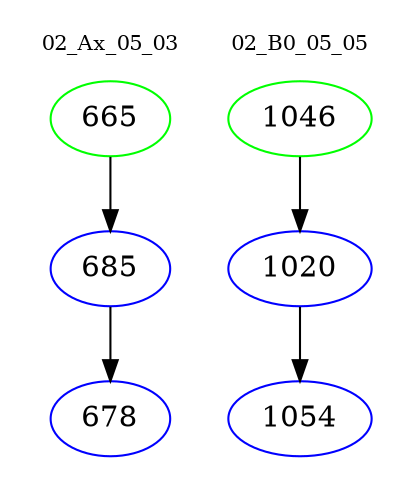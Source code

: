 digraph{
subgraph cluster_0 {
color = white
label = "02_Ax_05_03";
fontsize=10;
T0_665 [label="665", color="green"]
T0_665 -> T0_685 [color="black"]
T0_685 [label="685", color="blue"]
T0_685 -> T0_678 [color="black"]
T0_678 [label="678", color="blue"]
}
subgraph cluster_1 {
color = white
label = "02_B0_05_05";
fontsize=10;
T1_1046 [label="1046", color="green"]
T1_1046 -> T1_1020 [color="black"]
T1_1020 [label="1020", color="blue"]
T1_1020 -> T1_1054 [color="black"]
T1_1054 [label="1054", color="blue"]
}
}
